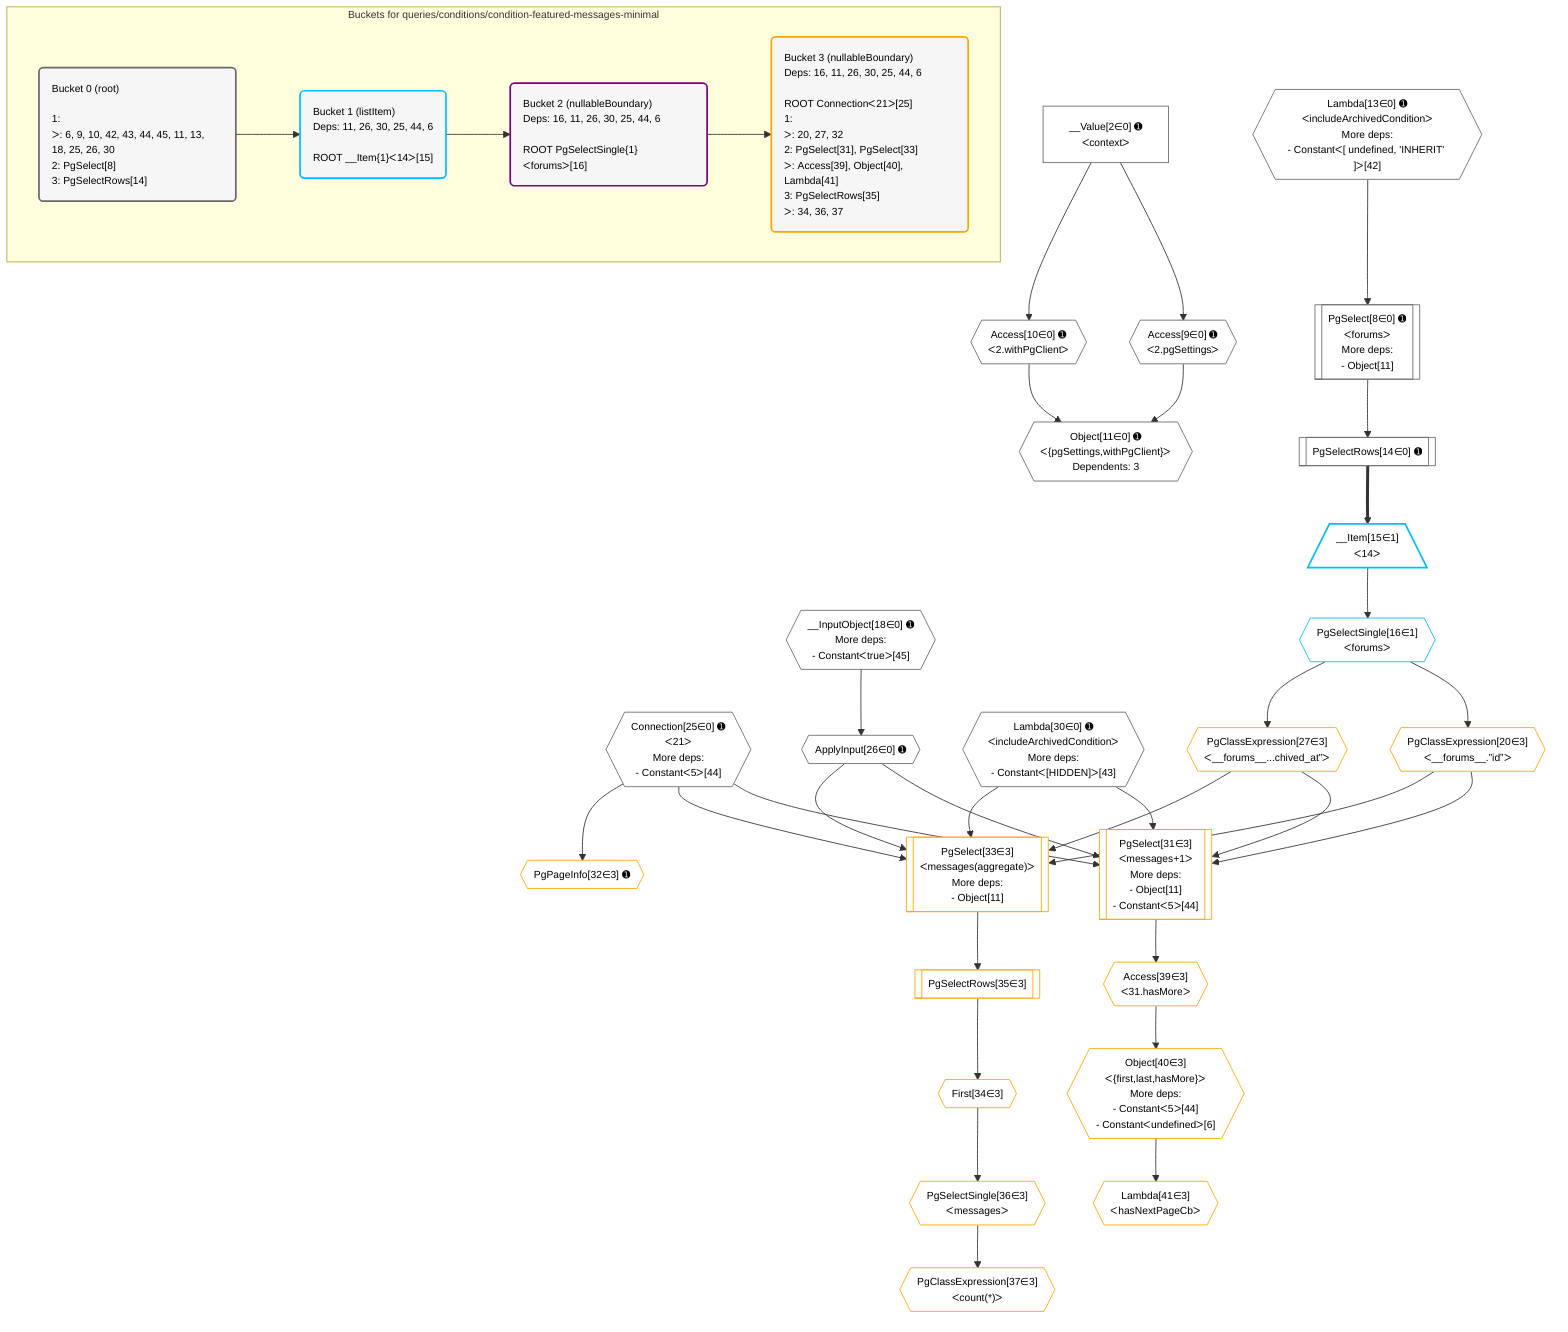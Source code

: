 %%{init: {'themeVariables': { 'fontSize': '12px'}}}%%
graph TD
    classDef path fill:#eee,stroke:#000,color:#000
    classDef plan fill:#fff,stroke-width:1px,color:#000
    classDef itemplan fill:#fff,stroke-width:2px,color:#000
    classDef unbatchedplan fill:#dff,stroke-width:1px,color:#000
    classDef sideeffectplan fill:#fcc,stroke-width:2px,color:#000
    classDef bucket fill:#f6f6f6,color:#000,stroke-width:2px,text-align:left

    subgraph "Buckets for queries/conditions/condition-featured-messages-minimal"
    Bucket0("Bucket 0 (root)<br /><br />1: <br />ᐳ: 6, 9, 10, 42, 43, 44, 45, 11, 13, 18, 25, 26, 30<br />2: PgSelect[8]<br />3: PgSelectRows[14]"):::bucket
    Bucket1("Bucket 1 (listItem)<br />Deps: 11, 26, 30, 25, 44, 6<br /><br />ROOT __Item{1}ᐸ14ᐳ[15]"):::bucket
    Bucket2("Bucket 2 (nullableBoundary)<br />Deps: 16, 11, 26, 30, 25, 44, 6<br /><br />ROOT PgSelectSingle{1}ᐸforumsᐳ[16]"):::bucket
    Bucket3("Bucket 3 (nullableBoundary)<br />Deps: 16, 11, 26, 30, 25, 44, 6<br /><br />ROOT Connectionᐸ21ᐳ[25]<br />1: <br />ᐳ: 20, 27, 32<br />2: PgSelect[31], PgSelect[33]<br />ᐳ: Access[39], Object[40], Lambda[41]<br />3: PgSelectRows[35]<br />ᐳ: 34, 36, 37"):::bucket
    end
    Bucket0 --> Bucket1
    Bucket1 --> Bucket2
    Bucket2 --> Bucket3

    %% plan dependencies
    PgSelect8[["PgSelect[8∈0] ➊<br />ᐸforumsᐳ<br />More deps:<br />- Object[11]"]]:::plan
    Lambda13{{"Lambda[13∈0] ➊<br />ᐸincludeArchivedConditionᐳ<br />More deps:<br />- Constantᐸ[ undefined, 'INHERIT' ]ᐳ[42]"}}:::plan
    Lambda13 --> PgSelect8
    Object11{{"Object[11∈0] ➊<br />ᐸ{pgSettings,withPgClient}ᐳ<br />Dependents: 3"}}:::plan
    Access9{{"Access[9∈0] ➊<br />ᐸ2.pgSettingsᐳ"}}:::plan
    Access10{{"Access[10∈0] ➊<br />ᐸ2.withPgClientᐳ"}}:::plan
    Access9 & Access10 --> Object11
    __Value2["__Value[2∈0] ➊<br />ᐸcontextᐳ"]:::plan
    __Value2 --> Access9
    __Value2 --> Access10
    PgSelectRows14[["PgSelectRows[14∈0] ➊"]]:::plan
    PgSelect8 --> PgSelectRows14
    __InputObject18{{"__InputObject[18∈0] ➊<br />More deps:<br />- Constantᐸtrueᐳ[45]"}}:::plan
    Connection25{{"Connection[25∈0] ➊<br />ᐸ21ᐳ<br />More deps:<br />- Constantᐸ5ᐳ[44]"}}:::plan
    ApplyInput26{{"ApplyInput[26∈0] ➊"}}:::plan
    __InputObject18 --> ApplyInput26
    Lambda30{{"Lambda[30∈0] ➊<br />ᐸincludeArchivedConditionᐳ<br />More deps:<br />- Constantᐸ[HIDDEN]ᐳ[43]"}}:::plan
    __Item15[/"__Item[15∈1]<br />ᐸ14ᐳ"\]:::itemplan
    PgSelectRows14 ==> __Item15
    PgSelectSingle16{{"PgSelectSingle[16∈1]<br />ᐸforumsᐳ"}}:::plan
    __Item15 --> PgSelectSingle16
    PgSelect31[["PgSelect[31∈3]<br />ᐸmessages+1ᐳ<br />More deps:<br />- Object[11]<br />- Constantᐸ5ᐳ[44]"]]:::plan
    PgClassExpression20{{"PgClassExpression[20∈3]<br />ᐸ__forums__.”id”ᐳ"}}:::plan
    PgClassExpression27{{"PgClassExpression[27∈3]<br />ᐸ__forums__...chived_at”ᐳ"}}:::plan
    PgClassExpression20 & ApplyInput26 & PgClassExpression27 & Lambda30 & Connection25 --> PgSelect31
    PgSelect33[["PgSelect[33∈3]<br />ᐸmessages(aggregate)ᐳ<br />More deps:<br />- Object[11]"]]:::plan
    PgClassExpression20 & ApplyInput26 & PgClassExpression27 & Lambda30 & Connection25 --> PgSelect33
    Object40{{"Object[40∈3]<br />ᐸ{first,last,hasMore}ᐳ<br />More deps:<br />- Constantᐸ5ᐳ[44]<br />- Constantᐸundefinedᐳ[6]"}}:::plan
    Access39{{"Access[39∈3]<br />ᐸ31.hasMoreᐳ"}}:::plan
    Access39 --> Object40
    PgSelectSingle16 --> PgClassExpression20
    PgSelectSingle16 --> PgClassExpression27
    PgPageInfo32{{"PgPageInfo[32∈3] ➊"}}:::plan
    Connection25 --> PgPageInfo32
    First34{{"First[34∈3]"}}:::plan
    PgSelectRows35[["PgSelectRows[35∈3]"]]:::plan
    PgSelectRows35 --> First34
    PgSelect33 --> PgSelectRows35
    PgSelectSingle36{{"PgSelectSingle[36∈3]<br />ᐸmessagesᐳ"}}:::plan
    First34 --> PgSelectSingle36
    PgClassExpression37{{"PgClassExpression[37∈3]<br />ᐸcount(*)ᐳ"}}:::plan
    PgSelectSingle36 --> PgClassExpression37
    PgSelect31 --> Access39
    Lambda41{{"Lambda[41∈3]<br />ᐸhasNextPageCbᐳ"}}:::plan
    Object40 --> Lambda41

    %% define steps
    classDef bucket0 stroke:#696969
    class Bucket0,__Value2,PgSelect8,Access9,Access10,Object11,Lambda13,PgSelectRows14,__InputObject18,Connection25,ApplyInput26,Lambda30 bucket0
    classDef bucket1 stroke:#00bfff
    class Bucket1,__Item15,PgSelectSingle16 bucket1
    classDef bucket2 stroke:#7f007f
    class Bucket2 bucket2
    classDef bucket3 stroke:#ffa500
    class Bucket3,PgClassExpression20,PgClassExpression27,PgSelect31,PgPageInfo32,PgSelect33,First34,PgSelectRows35,PgSelectSingle36,PgClassExpression37,Access39,Object40,Lambda41 bucket3
